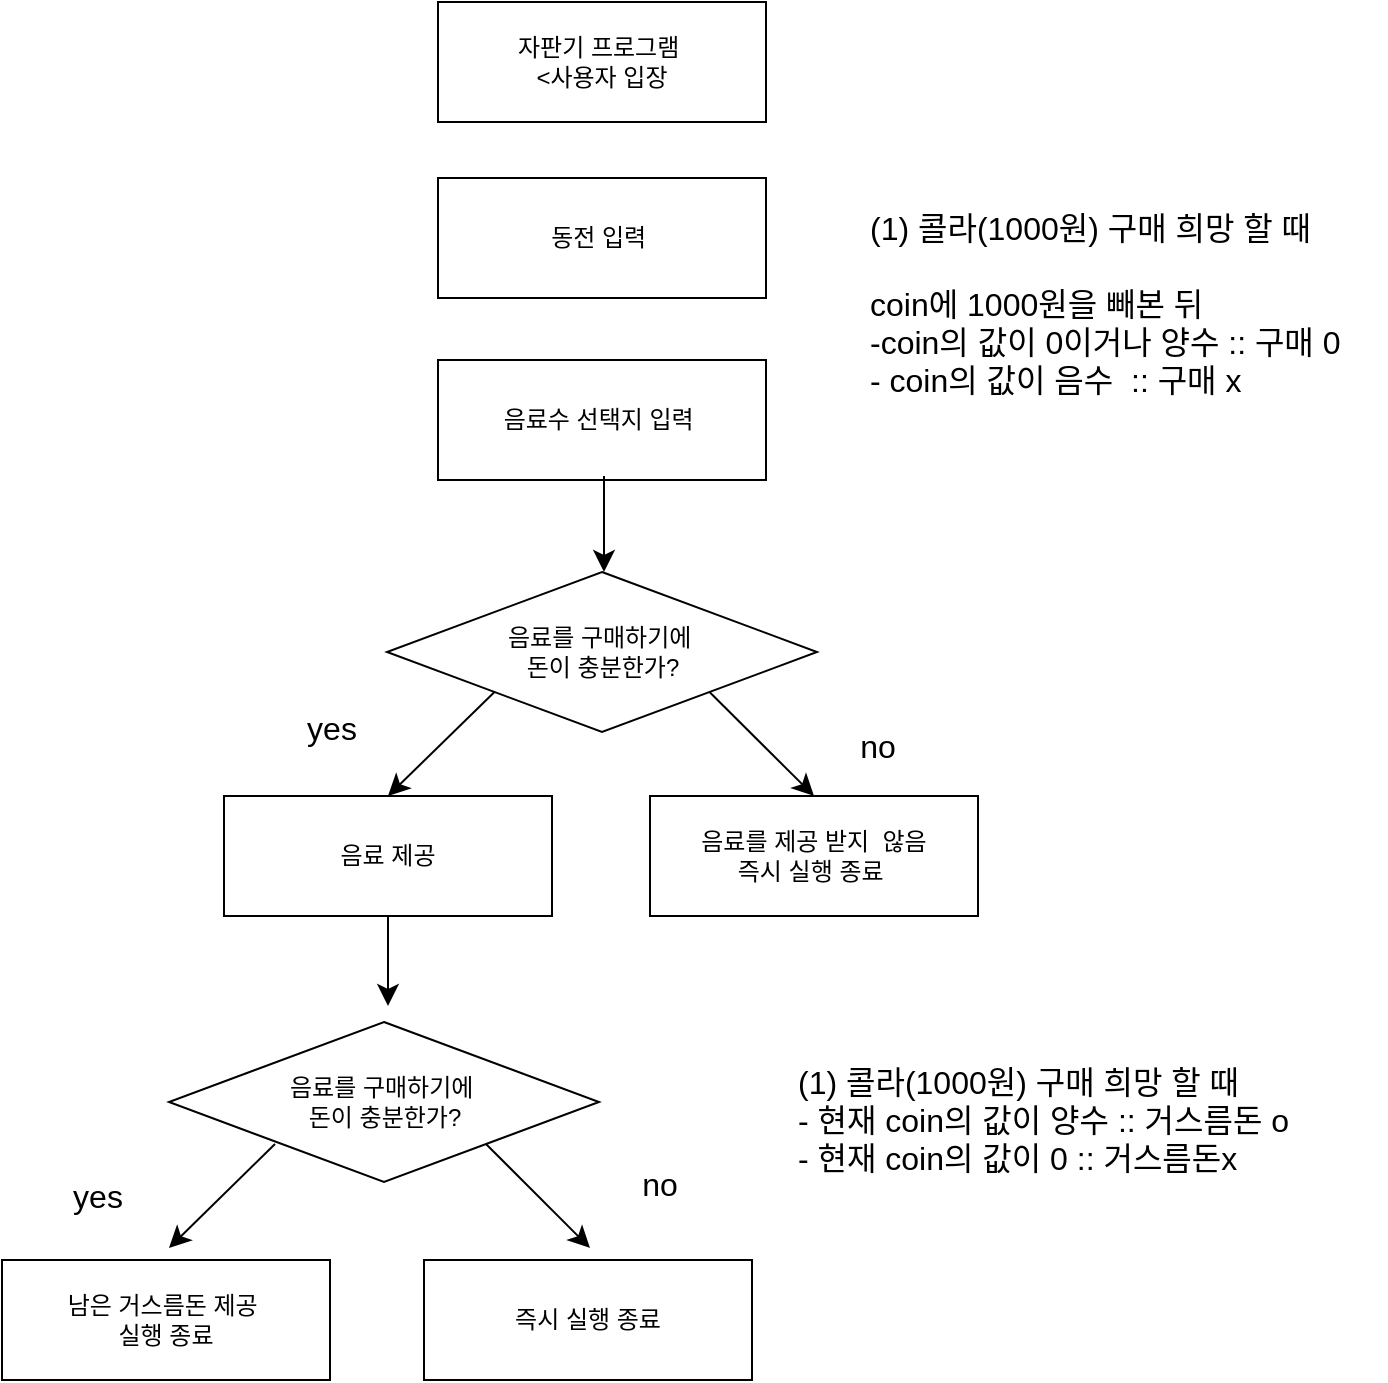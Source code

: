 <mxfile version="24.2.2" type="device">
  <diagram name="페이지-1" id="eJzXn-70RZ4R_ujs0-Ga">
    <mxGraphModel dx="2234" dy="2788" grid="0" gridSize="10" guides="1" tooltips="1" connect="1" arrows="1" fold="1" page="0" pageScale="1" pageWidth="827" pageHeight="1169" math="0" shadow="0">
      <root>
        <mxCell id="0" />
        <mxCell id="1" parent="0" />
        <mxCell id="YaWBt5eTtO_RDazxv08X-3" value="자판기 프로그램&amp;nbsp;&lt;div&gt;&amp;lt;사용자 입장&lt;/div&gt;" style="rounded=0;whiteSpace=wrap;html=1;" vertex="1" parent="1">
          <mxGeometry x="-471" y="-1628" width="164" height="60" as="geometry" />
        </mxCell>
        <mxCell id="YaWBt5eTtO_RDazxv08X-5" value="동전 입력&amp;nbsp;" style="rounded=0;whiteSpace=wrap;html=1;" vertex="1" parent="1">
          <mxGeometry x="-471" y="-1540" width="164" height="60" as="geometry" />
        </mxCell>
        <mxCell id="YaWBt5eTtO_RDazxv08X-6" value="음료수 선택지 입력&amp;nbsp;" style="rounded=0;whiteSpace=wrap;html=1;" vertex="1" parent="1">
          <mxGeometry x="-471" y="-1449" width="164" height="60" as="geometry" />
        </mxCell>
        <mxCell id="YaWBt5eTtO_RDazxv08X-8" value="음료 제공" style="rounded=0;whiteSpace=wrap;html=1;" vertex="1" parent="1">
          <mxGeometry x="-578" y="-1231" width="164" height="60" as="geometry" />
        </mxCell>
        <mxCell id="YaWBt5eTtO_RDazxv08X-9" value="음료를 제공 받지&amp;nbsp; 않음&lt;div&gt;즉시 실행 종료&amp;nbsp;&lt;/div&gt;" style="rounded=0;whiteSpace=wrap;html=1;" vertex="1" parent="1">
          <mxGeometry x="-365" y="-1231" width="164" height="60" as="geometry" />
        </mxCell>
        <mxCell id="YaWBt5eTtO_RDazxv08X-25" style="edgeStyle=none;curved=1;rounded=0;orthogonalLoop=1;jettySize=auto;html=1;exitX=1;exitY=1;exitDx=0;exitDy=0;fontSize=12;startSize=8;endSize=8;entryX=0.5;entryY=0;entryDx=0;entryDy=0;" edge="1" parent="1" source="YaWBt5eTtO_RDazxv08X-11" target="YaWBt5eTtO_RDazxv08X-9">
          <mxGeometry relative="1" as="geometry">
            <mxPoint x="-259" y="-1226" as="targetPoint" />
          </mxGeometry>
        </mxCell>
        <mxCell id="YaWBt5eTtO_RDazxv08X-27" style="edgeStyle=none;curved=1;rounded=0;orthogonalLoop=1;jettySize=auto;html=1;exitX=0;exitY=1;exitDx=0;exitDy=0;entryX=0.5;entryY=0;entryDx=0;entryDy=0;fontSize=12;startSize=8;endSize=8;" edge="1" parent="1" source="YaWBt5eTtO_RDazxv08X-11" target="YaWBt5eTtO_RDazxv08X-8">
          <mxGeometry relative="1" as="geometry" />
        </mxCell>
        <mxCell id="YaWBt5eTtO_RDazxv08X-11" value="음료를 구매하기에&amp;nbsp;&lt;div&gt;돈이 충분한가?&lt;/div&gt;" style="rhombus;whiteSpace=wrap;html=1;" vertex="1" parent="1">
          <mxGeometry x="-496.5" y="-1343" width="215" height="80" as="geometry" />
        </mxCell>
        <mxCell id="YaWBt5eTtO_RDazxv08X-12" value="" style="endArrow=classic;html=1;rounded=0;fontSize=12;startSize=8;endSize=8;curved=1;" edge="1" parent="1">
          <mxGeometry width="50" height="50" relative="1" as="geometry">
            <mxPoint x="-388" y="-1391" as="sourcePoint" />
            <mxPoint x="-388" y="-1343" as="targetPoint" />
          </mxGeometry>
        </mxCell>
        <mxCell id="YaWBt5eTtO_RDazxv08X-18" value="no" style="text;strokeColor=none;fillColor=none;html=1;align=center;verticalAlign=middle;whiteSpace=wrap;rounded=0;fontSize=16;" vertex="1" parent="1">
          <mxGeometry x="-281.5" y="-1271" width="60" height="30" as="geometry" />
        </mxCell>
        <mxCell id="YaWBt5eTtO_RDazxv08X-19" style="edgeStyle=none;curved=1;rounded=0;orthogonalLoop=1;jettySize=auto;html=1;exitX=0.5;exitY=0;exitDx=0;exitDy=0;fontSize=12;startSize=8;endSize=8;" edge="1" parent="1" source="YaWBt5eTtO_RDazxv08X-18" target="YaWBt5eTtO_RDazxv08X-18">
          <mxGeometry relative="1" as="geometry" />
        </mxCell>
        <mxCell id="YaWBt5eTtO_RDazxv08X-20" value="yes" style="text;strokeColor=none;fillColor=none;html=1;align=center;verticalAlign=middle;whiteSpace=wrap;rounded=0;fontSize=16;" vertex="1" parent="1">
          <mxGeometry x="-554" y="-1280" width="60" height="30" as="geometry" />
        </mxCell>
        <mxCell id="YaWBt5eTtO_RDazxv08X-28" style="edgeStyle=none;curved=1;rounded=0;orthogonalLoop=1;jettySize=auto;html=1;fontSize=12;startSize=8;endSize=8;exitX=0.5;exitY=1;exitDx=0;exitDy=0;" edge="1" parent="1" source="YaWBt5eTtO_RDazxv08X-8">
          <mxGeometry relative="1" as="geometry">
            <mxPoint x="-499" y="-1160" as="sourcePoint" />
            <mxPoint x="-496" y="-1126" as="targetPoint" />
          </mxGeometry>
        </mxCell>
        <mxCell id="YaWBt5eTtO_RDazxv08X-29" value="남은 거스름돈 제공&amp;nbsp;&lt;div&gt;실행 종료&lt;/div&gt;" style="rounded=0;whiteSpace=wrap;html=1;" vertex="1" parent="1">
          <mxGeometry x="-689" y="-999" width="164" height="60" as="geometry" />
        </mxCell>
        <mxCell id="YaWBt5eTtO_RDazxv08X-30" value="음료를 구매하기에&amp;nbsp;&lt;div&gt;돈이 충분한가?&lt;/div&gt;" style="rhombus;whiteSpace=wrap;html=1;" vertex="1" parent="1">
          <mxGeometry x="-605.5" y="-1118" width="215" height="80" as="geometry" />
        </mxCell>
        <mxCell id="YaWBt5eTtO_RDazxv08X-32" style="edgeStyle=none;curved=1;rounded=0;orthogonalLoop=1;jettySize=auto;html=1;entryX=0.5;entryY=0;entryDx=0;entryDy=0;fontSize=12;startSize=8;endSize=8;" edge="1" parent="1" source="YaWBt5eTtO_RDazxv08X-30" target="YaWBt5eTtO_RDazxv08X-30">
          <mxGeometry relative="1" as="geometry" />
        </mxCell>
        <mxCell id="YaWBt5eTtO_RDazxv08X-33" style="edgeStyle=none;curved=1;rounded=0;orthogonalLoop=1;jettySize=auto;html=1;exitX=0;exitY=1;exitDx=0;exitDy=0;entryX=0.5;entryY=0;entryDx=0;entryDy=0;fontSize=12;startSize=8;endSize=8;" edge="1" parent="1">
          <mxGeometry relative="1" as="geometry">
            <mxPoint x="-552.5" y="-1057" as="sourcePoint" />
            <mxPoint x="-605.5" y="-1005" as="targetPoint" />
          </mxGeometry>
        </mxCell>
        <mxCell id="YaWBt5eTtO_RDazxv08X-35" style="edgeStyle=none;curved=1;rounded=0;orthogonalLoop=1;jettySize=auto;html=1;exitX=1;exitY=1;exitDx=0;exitDy=0;fontSize=12;startSize=8;endSize=8;entryX=0.5;entryY=0;entryDx=0;entryDy=0;" edge="1" parent="1">
          <mxGeometry relative="1" as="geometry">
            <mxPoint x="-395" y="-1005" as="targetPoint" />
            <mxPoint x="-447" y="-1057" as="sourcePoint" />
          </mxGeometry>
        </mxCell>
        <mxCell id="YaWBt5eTtO_RDazxv08X-36" value="yes" style="text;strokeColor=none;fillColor=none;html=1;align=center;verticalAlign=middle;whiteSpace=wrap;rounded=0;fontSize=16;" vertex="1" parent="1">
          <mxGeometry x="-671" y="-1046" width="60" height="30" as="geometry" />
        </mxCell>
        <mxCell id="YaWBt5eTtO_RDazxv08X-37" value="no" style="text;strokeColor=none;fillColor=none;html=1;align=center;verticalAlign=middle;whiteSpace=wrap;rounded=0;fontSize=16;" vertex="1" parent="1">
          <mxGeometry x="-390.5" y="-1052" width="60" height="30" as="geometry" />
        </mxCell>
        <mxCell id="YaWBt5eTtO_RDazxv08X-38" value="즉시 실행 종료" style="rounded=0;whiteSpace=wrap;html=1;" vertex="1" parent="1">
          <mxGeometry x="-478" y="-999" width="164" height="60" as="geometry" />
        </mxCell>
        <mxCell id="YaWBt5eTtO_RDazxv08X-39" value="(1) 콜라(1000원) 구매 희망 할 때&lt;div&gt;&lt;br&gt;&lt;/div&gt;&lt;div&gt;coin에 1000원을 빼본 뒤&amp;nbsp;&lt;/div&gt;&lt;div&gt;-coin의 값이 0이거나 양수 :: 구매 0&lt;/div&gt;&lt;div&gt;- coin의 값이 음수&amp;nbsp; :: 구매 x&lt;/div&gt;" style="text;strokeColor=none;fillColor=none;html=1;align=left;verticalAlign=middle;whiteSpace=wrap;rounded=0;fontSize=16;" vertex="1" parent="1">
          <mxGeometry x="-257" y="-1530" width="260" height="106" as="geometry" />
        </mxCell>
        <mxCell id="YaWBt5eTtO_RDazxv08X-40" value="(1) 콜라(1000원) 구매 희망 할 때&lt;div&gt;- 현재 coin의 값이 양수 :: 거스름돈 o&lt;/div&gt;&lt;div&gt;- 현재 coin의 값이 0 :: 거스름돈x&lt;/div&gt;" style="text;strokeColor=none;fillColor=none;html=1;align=left;verticalAlign=middle;whiteSpace=wrap;rounded=0;fontSize=16;" vertex="1" parent="1">
          <mxGeometry x="-293" y="-1122" width="271" height="106" as="geometry" />
        </mxCell>
      </root>
    </mxGraphModel>
  </diagram>
</mxfile>

